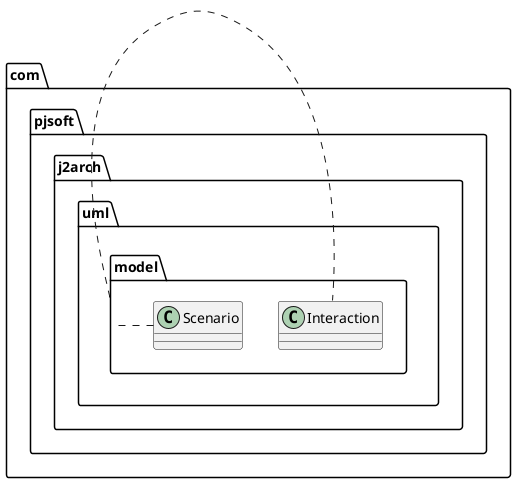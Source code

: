 @startuml
package com.pjsoft.j2arch.uml.model {
    com.pjsoft.j2arch.uml.model.Interaction
    com.pjsoft.j2arch.uml.model.Scenario
}
@enduml
